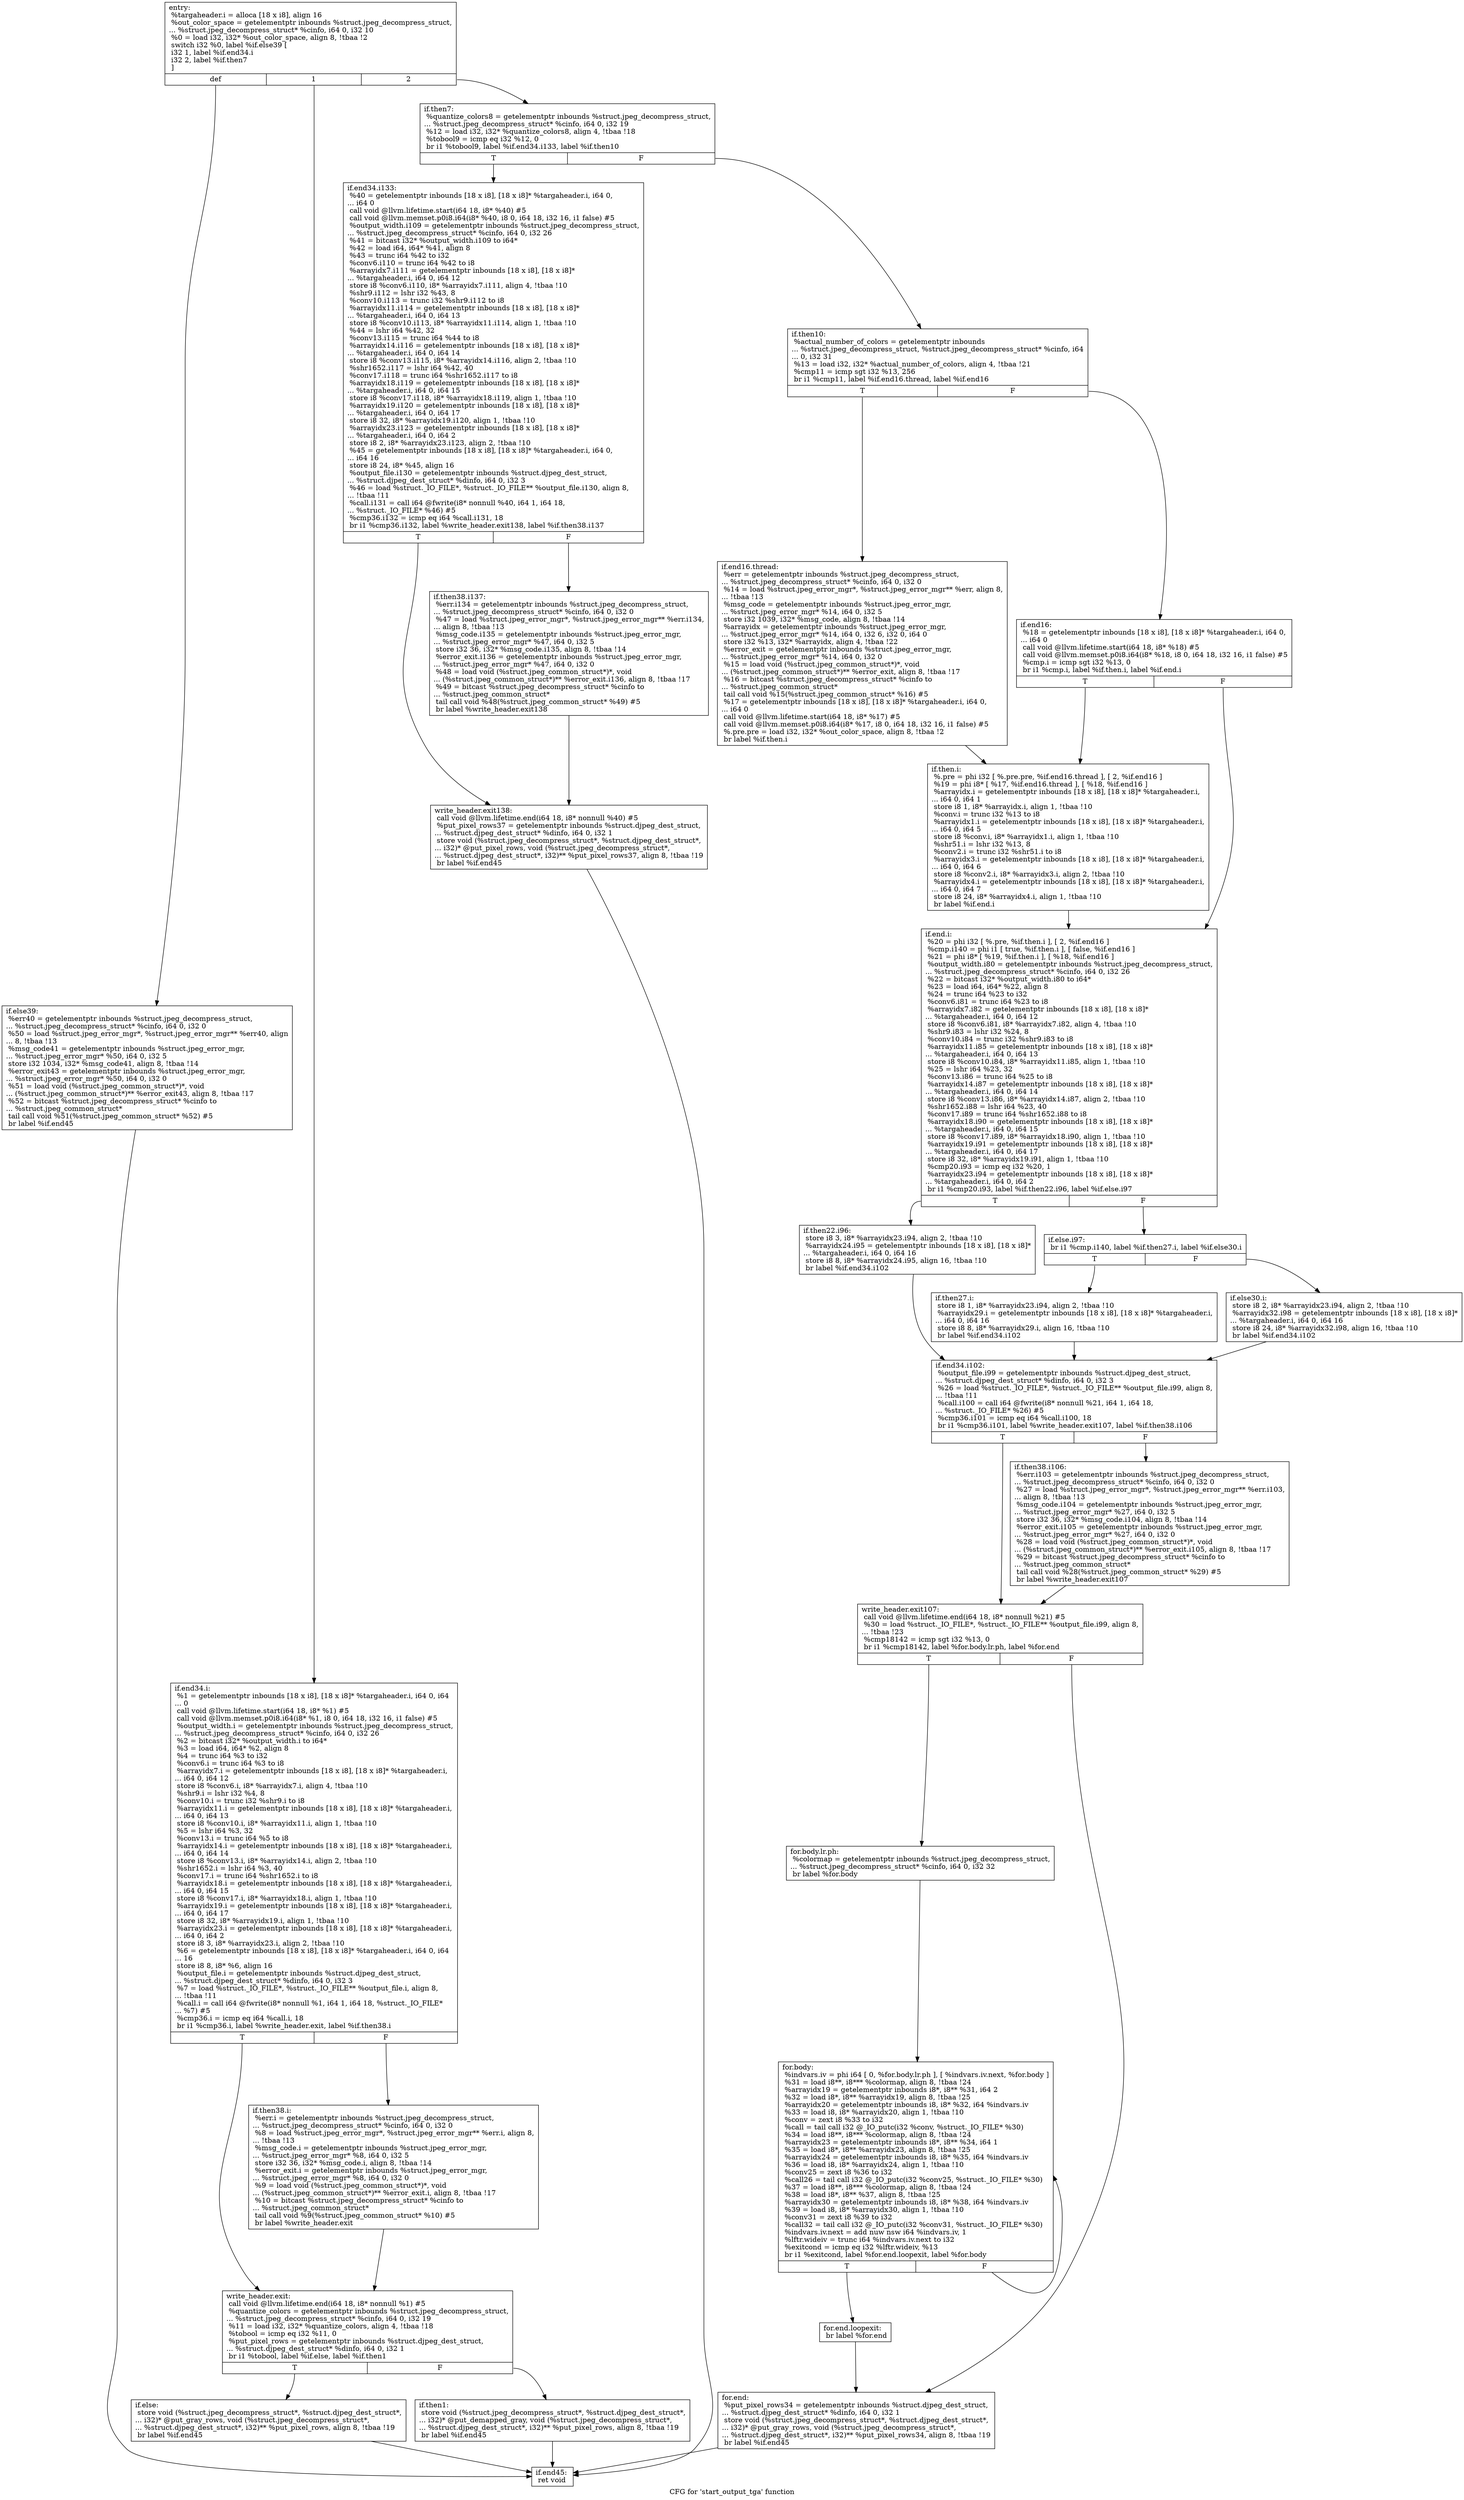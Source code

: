 digraph "CFG for 'start_output_tga' function" {
	label="CFG for 'start_output_tga' function";

	Node0x60085c0 [shape=record,label="{entry:\l  %targaheader.i = alloca [18 x i8], align 16\l  %out_color_space = getelementptr inbounds %struct.jpeg_decompress_struct,\l... %struct.jpeg_decompress_struct* %cinfo, i64 0, i32 10\l  %0 = load i32, i32* %out_color_space, align 8, !tbaa !2\l  switch i32 %0, label %if.else39 [\l    i32 1, label %if.end34.i\l    i32 2, label %if.then7\l  ]\l|{<s0>def|<s1>1|<s2>2}}"];
	Node0x60085c0:s0 -> Node0x6008890;
	Node0x60085c0:s1 -> Node0x6008970;
	Node0x60085c0:s2 -> Node0x6008a50;
	Node0x6008970 [shape=record,label="{if.end34.i:                                       \l  %1 = getelementptr inbounds [18 x i8], [18 x i8]* %targaheader.i, i64 0, i64\l... 0\l  call void @llvm.lifetime.start(i64 18, i8* %1) #5\l  call void @llvm.memset.p0i8.i64(i8* %1, i8 0, i64 18, i32 16, i1 false) #5\l  %output_width.i = getelementptr inbounds %struct.jpeg_decompress_struct,\l... %struct.jpeg_decompress_struct* %cinfo, i64 0, i32 26\l  %2 = bitcast i32* %output_width.i to i64*\l  %3 = load i64, i64* %2, align 8\l  %4 = trunc i64 %3 to i32\l  %conv6.i = trunc i64 %3 to i8\l  %arrayidx7.i = getelementptr inbounds [18 x i8], [18 x i8]* %targaheader.i,\l... i64 0, i64 12\l  store i8 %conv6.i, i8* %arrayidx7.i, align 4, !tbaa !10\l  %shr9.i = lshr i32 %4, 8\l  %conv10.i = trunc i32 %shr9.i to i8\l  %arrayidx11.i = getelementptr inbounds [18 x i8], [18 x i8]* %targaheader.i,\l... i64 0, i64 13\l  store i8 %conv10.i, i8* %arrayidx11.i, align 1, !tbaa !10\l  %5 = lshr i64 %3, 32\l  %conv13.i = trunc i64 %5 to i8\l  %arrayidx14.i = getelementptr inbounds [18 x i8], [18 x i8]* %targaheader.i,\l... i64 0, i64 14\l  store i8 %conv13.i, i8* %arrayidx14.i, align 2, !tbaa !10\l  %shr1652.i = lshr i64 %3, 40\l  %conv17.i = trunc i64 %shr1652.i to i8\l  %arrayidx18.i = getelementptr inbounds [18 x i8], [18 x i8]* %targaheader.i,\l... i64 0, i64 15\l  store i8 %conv17.i, i8* %arrayidx18.i, align 1, !tbaa !10\l  %arrayidx19.i = getelementptr inbounds [18 x i8], [18 x i8]* %targaheader.i,\l... i64 0, i64 17\l  store i8 32, i8* %arrayidx19.i, align 1, !tbaa !10\l  %arrayidx23.i = getelementptr inbounds [18 x i8], [18 x i8]* %targaheader.i,\l... i64 0, i64 2\l  store i8 3, i8* %arrayidx23.i, align 2, !tbaa !10\l  %6 = getelementptr inbounds [18 x i8], [18 x i8]* %targaheader.i, i64 0, i64\l... 16\l  store i8 8, i8* %6, align 16\l  %output_file.i = getelementptr inbounds %struct.djpeg_dest_struct,\l... %struct.djpeg_dest_struct* %dinfo, i64 0, i32 3\l  %7 = load %struct._IO_FILE*, %struct._IO_FILE** %output_file.i, align 8,\l... !tbaa !11\l  %call.i = call i64 @fwrite(i8* nonnull %1, i64 1, i64 18, %struct._IO_FILE*\l... %7) #5\l  %cmp36.i = icmp eq i64 %call.i, 18\l  br i1 %cmp36.i, label %write_header.exit, label %if.then38.i\l|{<s0>T|<s1>F}}"];
	Node0x6008970:s0 -> Node0x6002880;
	Node0x6008970:s1 -> Node0x6002980;
	Node0x6002980 [shape=record,label="{if.then38.i:                                      \l  %err.i = getelementptr inbounds %struct.jpeg_decompress_struct,\l... %struct.jpeg_decompress_struct* %cinfo, i64 0, i32 0\l  %8 = load %struct.jpeg_error_mgr*, %struct.jpeg_error_mgr** %err.i, align 8,\l... !tbaa !13\l  %msg_code.i = getelementptr inbounds %struct.jpeg_error_mgr,\l... %struct.jpeg_error_mgr* %8, i64 0, i32 5\l  store i32 36, i32* %msg_code.i, align 8, !tbaa !14\l  %error_exit.i = getelementptr inbounds %struct.jpeg_error_mgr,\l... %struct.jpeg_error_mgr* %8, i64 0, i32 0\l  %9 = load void (%struct.jpeg_common_struct*)*, void\l... (%struct.jpeg_common_struct*)** %error_exit.i, align 8, !tbaa !17\l  %10 = bitcast %struct.jpeg_decompress_struct* %cinfo to\l... %struct.jpeg_common_struct*\l  tail call void %9(%struct.jpeg_common_struct* %10) #5\l  br label %write_header.exit\l}"];
	Node0x6002980 -> Node0x6002880;
	Node0x6002880 [shape=record,label="{write_header.exit:                                \l  call void @llvm.lifetime.end(i64 18, i8* nonnull %1) #5\l  %quantize_colors = getelementptr inbounds %struct.jpeg_decompress_struct,\l... %struct.jpeg_decompress_struct* %cinfo, i64 0, i32 19\l  %11 = load i32, i32* %quantize_colors, align 4, !tbaa !18\l  %tobool = icmp eq i32 %11, 0\l  %put_pixel_rows = getelementptr inbounds %struct.djpeg_dest_struct,\l... %struct.djpeg_dest_struct* %dinfo, i64 0, i32 1\l  br i1 %tobool, label %if.else, label %if.then1\l|{<s0>T|<s1>F}}"];
	Node0x6002880:s0 -> Node0x600cab0;
	Node0x6002880:s1 -> Node0x600cb80;
	Node0x600cb80 [shape=record,label="{if.then1:                                         \l  store void (%struct.jpeg_decompress_struct*, %struct.djpeg_dest_struct*,\l... i32)* @put_demapped_gray, void (%struct.jpeg_decompress_struct*,\l... %struct.djpeg_dest_struct*, i32)** %put_pixel_rows, align 8, !tbaa !19\l  br label %if.end45\l}"];
	Node0x600cb80 -> Node0x600cfe0;
	Node0x600cab0 [shape=record,label="{if.else:                                          \l  store void (%struct.jpeg_decompress_struct*, %struct.djpeg_dest_struct*,\l... i32)* @put_gray_rows, void (%struct.jpeg_decompress_struct*,\l... %struct.djpeg_dest_struct*, i32)** %put_pixel_rows, align 8, !tbaa !19\l  br label %if.end45\l}"];
	Node0x600cab0 -> Node0x600cfe0;
	Node0x6008a50 [shape=record,label="{if.then7:                                         \l  %quantize_colors8 = getelementptr inbounds %struct.jpeg_decompress_struct,\l... %struct.jpeg_decompress_struct* %cinfo, i64 0, i32 19\l  %12 = load i32, i32* %quantize_colors8, align 4, !tbaa !18\l  %tobool9 = icmp eq i32 %12, 0\l  br i1 %tobool9, label %if.end34.i133, label %if.then10\l|{<s0>T|<s1>F}}"];
	Node0x6008a50:s0 -> Node0x600e050;
	Node0x6008a50:s1 -> Node0x600e130;
	Node0x600e130 [shape=record,label="{if.then10:                                        \l  %actual_number_of_colors = getelementptr inbounds\l... %struct.jpeg_decompress_struct, %struct.jpeg_decompress_struct* %cinfo, i64\l... 0, i32 31\l  %13 = load i32, i32* %actual_number_of_colors, align 4, !tbaa !21\l  %cmp11 = icmp sgt i32 %13, 256\l  br i1 %cmp11, label %if.end16.thread, label %if.end16\l|{<s0>T|<s1>F}}"];
	Node0x600e130:s0 -> Node0x600e5f0;
	Node0x600e130:s1 -> Node0x600e6a0;
	Node0x600e5f0 [shape=record,label="{if.end16.thread:                                  \l  %err = getelementptr inbounds %struct.jpeg_decompress_struct,\l... %struct.jpeg_decompress_struct* %cinfo, i64 0, i32 0\l  %14 = load %struct.jpeg_error_mgr*, %struct.jpeg_error_mgr** %err, align 8,\l... !tbaa !13\l  %msg_code = getelementptr inbounds %struct.jpeg_error_mgr,\l... %struct.jpeg_error_mgr* %14, i64 0, i32 5\l  store i32 1039, i32* %msg_code, align 8, !tbaa !14\l  %arrayidx = getelementptr inbounds %struct.jpeg_error_mgr,\l... %struct.jpeg_error_mgr* %14, i64 0, i32 6, i32 0, i64 0\l  store i32 %13, i32* %arrayidx, align 4, !tbaa !22\l  %error_exit = getelementptr inbounds %struct.jpeg_error_mgr,\l... %struct.jpeg_error_mgr* %14, i64 0, i32 0\l  %15 = load void (%struct.jpeg_common_struct*)*, void\l... (%struct.jpeg_common_struct*)** %error_exit, align 8, !tbaa !17\l  %16 = bitcast %struct.jpeg_decompress_struct* %cinfo to\l... %struct.jpeg_common_struct*\l  tail call void %15(%struct.jpeg_common_struct* %16) #5\l  %17 = getelementptr inbounds [18 x i8], [18 x i8]* %targaheader.i, i64 0,\l... i64 0\l  call void @llvm.lifetime.start(i64 18, i8* %17) #5\l  call void @llvm.memset.p0i8.i64(i8* %17, i8 0, i64 18, i32 16, i1 false) #5\l  %.pre.pre = load i32, i32* %out_color_space, align 8, !tbaa !2\l  br label %if.then.i\l}"];
	Node0x600e5f0 -> Node0x6010320;
	Node0x600e6a0 [shape=record,label="{if.end16:                                         \l  %18 = getelementptr inbounds [18 x i8], [18 x i8]* %targaheader.i, i64 0,\l... i64 0\l  call void @llvm.lifetime.start(i64 18, i8* %18) #5\l  call void @llvm.memset.p0i8.i64(i8* %18, i8 0, i64 18, i32 16, i1 false) #5\l  %cmp.i = icmp sgt i32 %13, 0\l  br i1 %cmp.i, label %if.then.i, label %if.end.i\l|{<s0>T|<s1>F}}"];
	Node0x600e6a0:s0 -> Node0x6010320;
	Node0x600e6a0:s1 -> Node0x6011490;
	Node0x6010320 [shape=record,label="{if.then.i:                                        \l  %.pre = phi i32 [ %.pre.pre, %if.end16.thread ], [ 2, %if.end16 ]\l  %19 = phi i8* [ %17, %if.end16.thread ], [ %18, %if.end16 ]\l  %arrayidx.i = getelementptr inbounds [18 x i8], [18 x i8]* %targaheader.i,\l... i64 0, i64 1\l  store i8 1, i8* %arrayidx.i, align 1, !tbaa !10\l  %conv.i = trunc i32 %13 to i8\l  %arrayidx1.i = getelementptr inbounds [18 x i8], [18 x i8]* %targaheader.i,\l... i64 0, i64 5\l  store i8 %conv.i, i8* %arrayidx1.i, align 1, !tbaa !10\l  %shr51.i = lshr i32 %13, 8\l  %conv2.i = trunc i32 %shr51.i to i8\l  %arrayidx3.i = getelementptr inbounds [18 x i8], [18 x i8]* %targaheader.i,\l... i64 0, i64 6\l  store i8 %conv2.i, i8* %arrayidx3.i, align 2, !tbaa !10\l  %arrayidx4.i = getelementptr inbounds [18 x i8], [18 x i8]* %targaheader.i,\l... i64 0, i64 7\l  store i8 24, i8* %arrayidx4.i, align 1, !tbaa !10\l  br label %if.end.i\l}"];
	Node0x6010320 -> Node0x6011490;
	Node0x6011490 [shape=record,label="{if.end.i:                                         \l  %20 = phi i32 [ %.pre, %if.then.i ], [ 2, %if.end16 ]\l  %cmp.i140 = phi i1 [ true, %if.then.i ], [ false, %if.end16 ]\l  %21 = phi i8* [ %19, %if.then.i ], [ %18, %if.end16 ]\l  %output_width.i80 = getelementptr inbounds %struct.jpeg_decompress_struct,\l... %struct.jpeg_decompress_struct* %cinfo, i64 0, i32 26\l  %22 = bitcast i32* %output_width.i80 to i64*\l  %23 = load i64, i64* %22, align 8\l  %24 = trunc i64 %23 to i32\l  %conv6.i81 = trunc i64 %23 to i8\l  %arrayidx7.i82 = getelementptr inbounds [18 x i8], [18 x i8]*\l... %targaheader.i, i64 0, i64 12\l  store i8 %conv6.i81, i8* %arrayidx7.i82, align 4, !tbaa !10\l  %shr9.i83 = lshr i32 %24, 8\l  %conv10.i84 = trunc i32 %shr9.i83 to i8\l  %arrayidx11.i85 = getelementptr inbounds [18 x i8], [18 x i8]*\l... %targaheader.i, i64 0, i64 13\l  store i8 %conv10.i84, i8* %arrayidx11.i85, align 1, !tbaa !10\l  %25 = lshr i64 %23, 32\l  %conv13.i86 = trunc i64 %25 to i8\l  %arrayidx14.i87 = getelementptr inbounds [18 x i8], [18 x i8]*\l... %targaheader.i, i64 0, i64 14\l  store i8 %conv13.i86, i8* %arrayidx14.i87, align 2, !tbaa !10\l  %shr1652.i88 = lshr i64 %23, 40\l  %conv17.i89 = trunc i64 %shr1652.i88 to i8\l  %arrayidx18.i90 = getelementptr inbounds [18 x i8], [18 x i8]*\l... %targaheader.i, i64 0, i64 15\l  store i8 %conv17.i89, i8* %arrayidx18.i90, align 1, !tbaa !10\l  %arrayidx19.i91 = getelementptr inbounds [18 x i8], [18 x i8]*\l... %targaheader.i, i64 0, i64 17\l  store i8 32, i8* %arrayidx19.i91, align 1, !tbaa !10\l  %cmp20.i93 = icmp eq i32 %20, 1\l  %arrayidx23.i94 = getelementptr inbounds [18 x i8], [18 x i8]*\l... %targaheader.i, i64 0, i64 2\l  br i1 %cmp20.i93, label %if.then22.i96, label %if.else.i97\l|{<s0>T|<s1>F}}"];
	Node0x6011490:s0 -> Node0x600b6e0;
	Node0x6011490:s1 -> Node0x600b7c0;
	Node0x600b6e0 [shape=record,label="{if.then22.i96:                                    \l  store i8 3, i8* %arrayidx23.i94, align 2, !tbaa !10\l  %arrayidx24.i95 = getelementptr inbounds [18 x i8], [18 x i8]*\l... %targaheader.i, i64 0, i64 16\l  store i8 8, i8* %arrayidx24.i95, align 16, !tbaa !10\l  br label %if.end34.i102\l}"];
	Node0x600b6e0 -> Node0x6013b10;
	Node0x600b7c0 [shape=record,label="{if.else.i97:                                      \l  br i1 %cmp.i140, label %if.then27.i, label %if.else30.i\l|{<s0>T|<s1>F}}"];
	Node0x600b7c0:s0 -> Node0x6013bf0;
	Node0x600b7c0:s1 -> Node0x6013c70;
	Node0x6013bf0 [shape=record,label="{if.then27.i:                                      \l  store i8 1, i8* %arrayidx23.i94, align 2, !tbaa !10\l  %arrayidx29.i = getelementptr inbounds [18 x i8], [18 x i8]* %targaheader.i,\l... i64 0, i64 16\l  store i8 8, i8* %arrayidx29.i, align 16, !tbaa !10\l  br label %if.end34.i102\l}"];
	Node0x6013bf0 -> Node0x6013b10;
	Node0x6013c70 [shape=record,label="{if.else30.i:                                      \l  store i8 2, i8* %arrayidx23.i94, align 2, !tbaa !10\l  %arrayidx32.i98 = getelementptr inbounds [18 x i8], [18 x i8]*\l... %targaheader.i, i64 0, i64 16\l  store i8 24, i8* %arrayidx32.i98, align 16, !tbaa !10\l  br label %if.end34.i102\l}"];
	Node0x6013c70 -> Node0x6013b10;
	Node0x6013b10 [shape=record,label="{if.end34.i102:                                    \l  %output_file.i99 = getelementptr inbounds %struct.djpeg_dest_struct,\l... %struct.djpeg_dest_struct* %dinfo, i64 0, i32 3\l  %26 = load %struct._IO_FILE*, %struct._IO_FILE** %output_file.i99, align 8,\l... !tbaa !11\l  %call.i100 = call i64 @fwrite(i8* nonnull %21, i64 1, i64 18,\l... %struct._IO_FILE* %26) #5\l  %cmp36.i101 = icmp eq i64 %call.i100, 18\l  br i1 %cmp36.i101, label %write_header.exit107, label %if.then38.i106\l|{<s0>T|<s1>F}}"];
	Node0x6013b10:s0 -> Node0x6003ef0;
	Node0x6013b10:s1 -> Node0x6003fd0;
	Node0x6003fd0 [shape=record,label="{if.then38.i106:                                   \l  %err.i103 = getelementptr inbounds %struct.jpeg_decompress_struct,\l... %struct.jpeg_decompress_struct* %cinfo, i64 0, i32 0\l  %27 = load %struct.jpeg_error_mgr*, %struct.jpeg_error_mgr** %err.i103,\l... align 8, !tbaa !13\l  %msg_code.i104 = getelementptr inbounds %struct.jpeg_error_mgr,\l... %struct.jpeg_error_mgr* %27, i64 0, i32 5\l  store i32 36, i32* %msg_code.i104, align 8, !tbaa !14\l  %error_exit.i105 = getelementptr inbounds %struct.jpeg_error_mgr,\l... %struct.jpeg_error_mgr* %27, i64 0, i32 0\l  %28 = load void (%struct.jpeg_common_struct*)*, void\l... (%struct.jpeg_common_struct*)** %error_exit.i105, align 8, !tbaa !17\l  %29 = bitcast %struct.jpeg_decompress_struct* %cinfo to\l... %struct.jpeg_common_struct*\l  tail call void %28(%struct.jpeg_common_struct* %29) #5\l  br label %write_header.exit107\l}"];
	Node0x6003fd0 -> Node0x6003ef0;
	Node0x6003ef0 [shape=record,label="{write_header.exit107:                             \l  call void @llvm.lifetime.end(i64 18, i8* nonnull %21) #5\l  %30 = load %struct._IO_FILE*, %struct._IO_FILE** %output_file.i99, align 8,\l... !tbaa !23\l  %cmp18142 = icmp sgt i32 %13, 0\l  br i1 %cmp18142, label %for.body.lr.ph, label %for.end\l|{<s0>T|<s1>F}}"];
	Node0x6003ef0:s0 -> Node0x6016560;
	Node0x6003ef0:s1 -> Node0x6016640;
	Node0x6016560 [shape=record,label="{for.body.lr.ph:                                   \l  %colormap = getelementptr inbounds %struct.jpeg_decompress_struct,\l... %struct.jpeg_decompress_struct* %cinfo, i64 0, i32 32\l  br label %for.body\l}"];
	Node0x6016560 -> Node0x6016860;
	Node0x6016860 [shape=record,label="{for.body:                                         \l  %indvars.iv = phi i64 [ 0, %for.body.lr.ph ], [ %indvars.iv.next, %for.body ]\l  %31 = load i8**, i8*** %colormap, align 8, !tbaa !24\l  %arrayidx19 = getelementptr inbounds i8*, i8** %31, i64 2\l  %32 = load i8*, i8** %arrayidx19, align 8, !tbaa !25\l  %arrayidx20 = getelementptr inbounds i8, i8* %32, i64 %indvars.iv\l  %33 = load i8, i8* %arrayidx20, align 1, !tbaa !10\l  %conv = zext i8 %33 to i32\l  %call = tail call i32 @_IO_putc(i32 %conv, %struct._IO_FILE* %30)\l  %34 = load i8**, i8*** %colormap, align 8, !tbaa !24\l  %arrayidx23 = getelementptr inbounds i8*, i8** %34, i64 1\l  %35 = load i8*, i8** %arrayidx23, align 8, !tbaa !25\l  %arrayidx24 = getelementptr inbounds i8, i8* %35, i64 %indvars.iv\l  %36 = load i8, i8* %arrayidx24, align 1, !tbaa !10\l  %conv25 = zext i8 %36 to i32\l  %call26 = tail call i32 @_IO_putc(i32 %conv25, %struct._IO_FILE* %30)\l  %37 = load i8**, i8*** %colormap, align 8, !tbaa !24\l  %38 = load i8*, i8** %37, align 8, !tbaa !25\l  %arrayidx30 = getelementptr inbounds i8, i8* %38, i64 %indvars.iv\l  %39 = load i8, i8* %arrayidx30, align 1, !tbaa !10\l  %conv31 = zext i8 %39 to i32\l  %call32 = tail call i32 @_IO_putc(i32 %conv31, %struct._IO_FILE* %30)\l  %indvars.iv.next = add nuw nsw i64 %indvars.iv, 1\l  %lftr.wideiv = trunc i64 %indvars.iv.next to i32\l  %exitcond = icmp eq i32 %lftr.wideiv, %13\l  br i1 %exitcond, label %for.end.loopexit, label %for.body\l|{<s0>T|<s1>F}}"];
	Node0x6016860:s0 -> Node0x6019330;
	Node0x6016860:s1 -> Node0x6016860;
	Node0x6019330 [shape=record,label="{for.end.loopexit:                                 \l  br label %for.end\l}"];
	Node0x6019330 -> Node0x6016640;
	Node0x6016640 [shape=record,label="{for.end:                                          \l  %put_pixel_rows34 = getelementptr inbounds %struct.djpeg_dest_struct,\l... %struct.djpeg_dest_struct* %dinfo, i64 0, i32 1\l  store void (%struct.jpeg_decompress_struct*, %struct.djpeg_dest_struct*,\l... i32)* @put_gray_rows, void (%struct.jpeg_decompress_struct*,\l... %struct.djpeg_dest_struct*, i32)** %put_pixel_rows34, align 8, !tbaa !19\l  br label %if.end45\l}"];
	Node0x6016640 -> Node0x600cfe0;
	Node0x600e050 [shape=record,label="{if.end34.i133:                                    \l  %40 = getelementptr inbounds [18 x i8], [18 x i8]* %targaheader.i, i64 0,\l... i64 0\l  call void @llvm.lifetime.start(i64 18, i8* %40) #5\l  call void @llvm.memset.p0i8.i64(i8* %40, i8 0, i64 18, i32 16, i1 false) #5\l  %output_width.i109 = getelementptr inbounds %struct.jpeg_decompress_struct,\l... %struct.jpeg_decompress_struct* %cinfo, i64 0, i32 26\l  %41 = bitcast i32* %output_width.i109 to i64*\l  %42 = load i64, i64* %41, align 8\l  %43 = trunc i64 %42 to i32\l  %conv6.i110 = trunc i64 %42 to i8\l  %arrayidx7.i111 = getelementptr inbounds [18 x i8], [18 x i8]*\l... %targaheader.i, i64 0, i64 12\l  store i8 %conv6.i110, i8* %arrayidx7.i111, align 4, !tbaa !10\l  %shr9.i112 = lshr i32 %43, 8\l  %conv10.i113 = trunc i32 %shr9.i112 to i8\l  %arrayidx11.i114 = getelementptr inbounds [18 x i8], [18 x i8]*\l... %targaheader.i, i64 0, i64 13\l  store i8 %conv10.i113, i8* %arrayidx11.i114, align 1, !tbaa !10\l  %44 = lshr i64 %42, 32\l  %conv13.i115 = trunc i64 %44 to i8\l  %arrayidx14.i116 = getelementptr inbounds [18 x i8], [18 x i8]*\l... %targaheader.i, i64 0, i64 14\l  store i8 %conv13.i115, i8* %arrayidx14.i116, align 2, !tbaa !10\l  %shr1652.i117 = lshr i64 %42, 40\l  %conv17.i118 = trunc i64 %shr1652.i117 to i8\l  %arrayidx18.i119 = getelementptr inbounds [18 x i8], [18 x i8]*\l... %targaheader.i, i64 0, i64 15\l  store i8 %conv17.i118, i8* %arrayidx18.i119, align 1, !tbaa !10\l  %arrayidx19.i120 = getelementptr inbounds [18 x i8], [18 x i8]*\l... %targaheader.i, i64 0, i64 17\l  store i8 32, i8* %arrayidx19.i120, align 1, !tbaa !10\l  %arrayidx23.i123 = getelementptr inbounds [18 x i8], [18 x i8]*\l... %targaheader.i, i64 0, i64 2\l  store i8 2, i8* %arrayidx23.i123, align 2, !tbaa !10\l  %45 = getelementptr inbounds [18 x i8], [18 x i8]* %targaheader.i, i64 0,\l... i64 16\l  store i8 24, i8* %45, align 16\l  %output_file.i130 = getelementptr inbounds %struct.djpeg_dest_struct,\l... %struct.djpeg_dest_struct* %dinfo, i64 0, i32 3\l  %46 = load %struct._IO_FILE*, %struct._IO_FILE** %output_file.i130, align 8,\l... !tbaa !11\l  %call.i131 = call i64 @fwrite(i8* nonnull %40, i64 1, i64 18,\l... %struct._IO_FILE* %46) #5\l  %cmp36.i132 = icmp eq i64 %call.i131, 18\l  br i1 %cmp36.i132, label %write_header.exit138, label %if.then38.i137\l|{<s0>T|<s1>F}}"];
	Node0x600e050:s0 -> Node0x601ab50;
	Node0x600e050:s1 -> Node0x601ac30;
	Node0x601ac30 [shape=record,label="{if.then38.i137:                                   \l  %err.i134 = getelementptr inbounds %struct.jpeg_decompress_struct,\l... %struct.jpeg_decompress_struct* %cinfo, i64 0, i32 0\l  %47 = load %struct.jpeg_error_mgr*, %struct.jpeg_error_mgr** %err.i134,\l... align 8, !tbaa !13\l  %msg_code.i135 = getelementptr inbounds %struct.jpeg_error_mgr,\l... %struct.jpeg_error_mgr* %47, i64 0, i32 5\l  store i32 36, i32* %msg_code.i135, align 8, !tbaa !14\l  %error_exit.i136 = getelementptr inbounds %struct.jpeg_error_mgr,\l... %struct.jpeg_error_mgr* %47, i64 0, i32 0\l  %48 = load void (%struct.jpeg_common_struct*)*, void\l... (%struct.jpeg_common_struct*)** %error_exit.i136, align 8, !tbaa !17\l  %49 = bitcast %struct.jpeg_decompress_struct* %cinfo to\l... %struct.jpeg_common_struct*\l  tail call void %48(%struct.jpeg_common_struct* %49) #5\l  br label %write_header.exit138\l}"];
	Node0x601ac30 -> Node0x601ab50;
	Node0x601ab50 [shape=record,label="{write_header.exit138:                             \l  call void @llvm.lifetime.end(i64 18, i8* nonnull %40) #5\l  %put_pixel_rows37 = getelementptr inbounds %struct.djpeg_dest_struct,\l... %struct.djpeg_dest_struct* %dinfo, i64 0, i32 1\l  store void (%struct.jpeg_decompress_struct*, %struct.djpeg_dest_struct*,\l... i32)* @put_pixel_rows, void (%struct.jpeg_decompress_struct*,\l... %struct.djpeg_dest_struct*, i32)** %put_pixel_rows37, align 8, !tbaa !19\l  br label %if.end45\l}"];
	Node0x601ab50 -> Node0x600cfe0;
	Node0x6008890 [shape=record,label="{if.else39:                                        \l  %err40 = getelementptr inbounds %struct.jpeg_decompress_struct,\l... %struct.jpeg_decompress_struct* %cinfo, i64 0, i32 0\l  %50 = load %struct.jpeg_error_mgr*, %struct.jpeg_error_mgr** %err40, align\l... 8, !tbaa !13\l  %msg_code41 = getelementptr inbounds %struct.jpeg_error_mgr,\l... %struct.jpeg_error_mgr* %50, i64 0, i32 5\l  store i32 1034, i32* %msg_code41, align 8, !tbaa !14\l  %error_exit43 = getelementptr inbounds %struct.jpeg_error_mgr,\l... %struct.jpeg_error_mgr* %50, i64 0, i32 0\l  %51 = load void (%struct.jpeg_common_struct*)*, void\l... (%struct.jpeg_common_struct*)** %error_exit43, align 8, !tbaa !17\l  %52 = bitcast %struct.jpeg_decompress_struct* %cinfo to\l... %struct.jpeg_common_struct*\l  tail call void %51(%struct.jpeg_common_struct* %52) #5\l  br label %if.end45\l}"];
	Node0x6008890 -> Node0x600cfe0;
	Node0x600cfe0 [shape=record,label="{if.end45:                                         \l  ret void\l}"];
}
